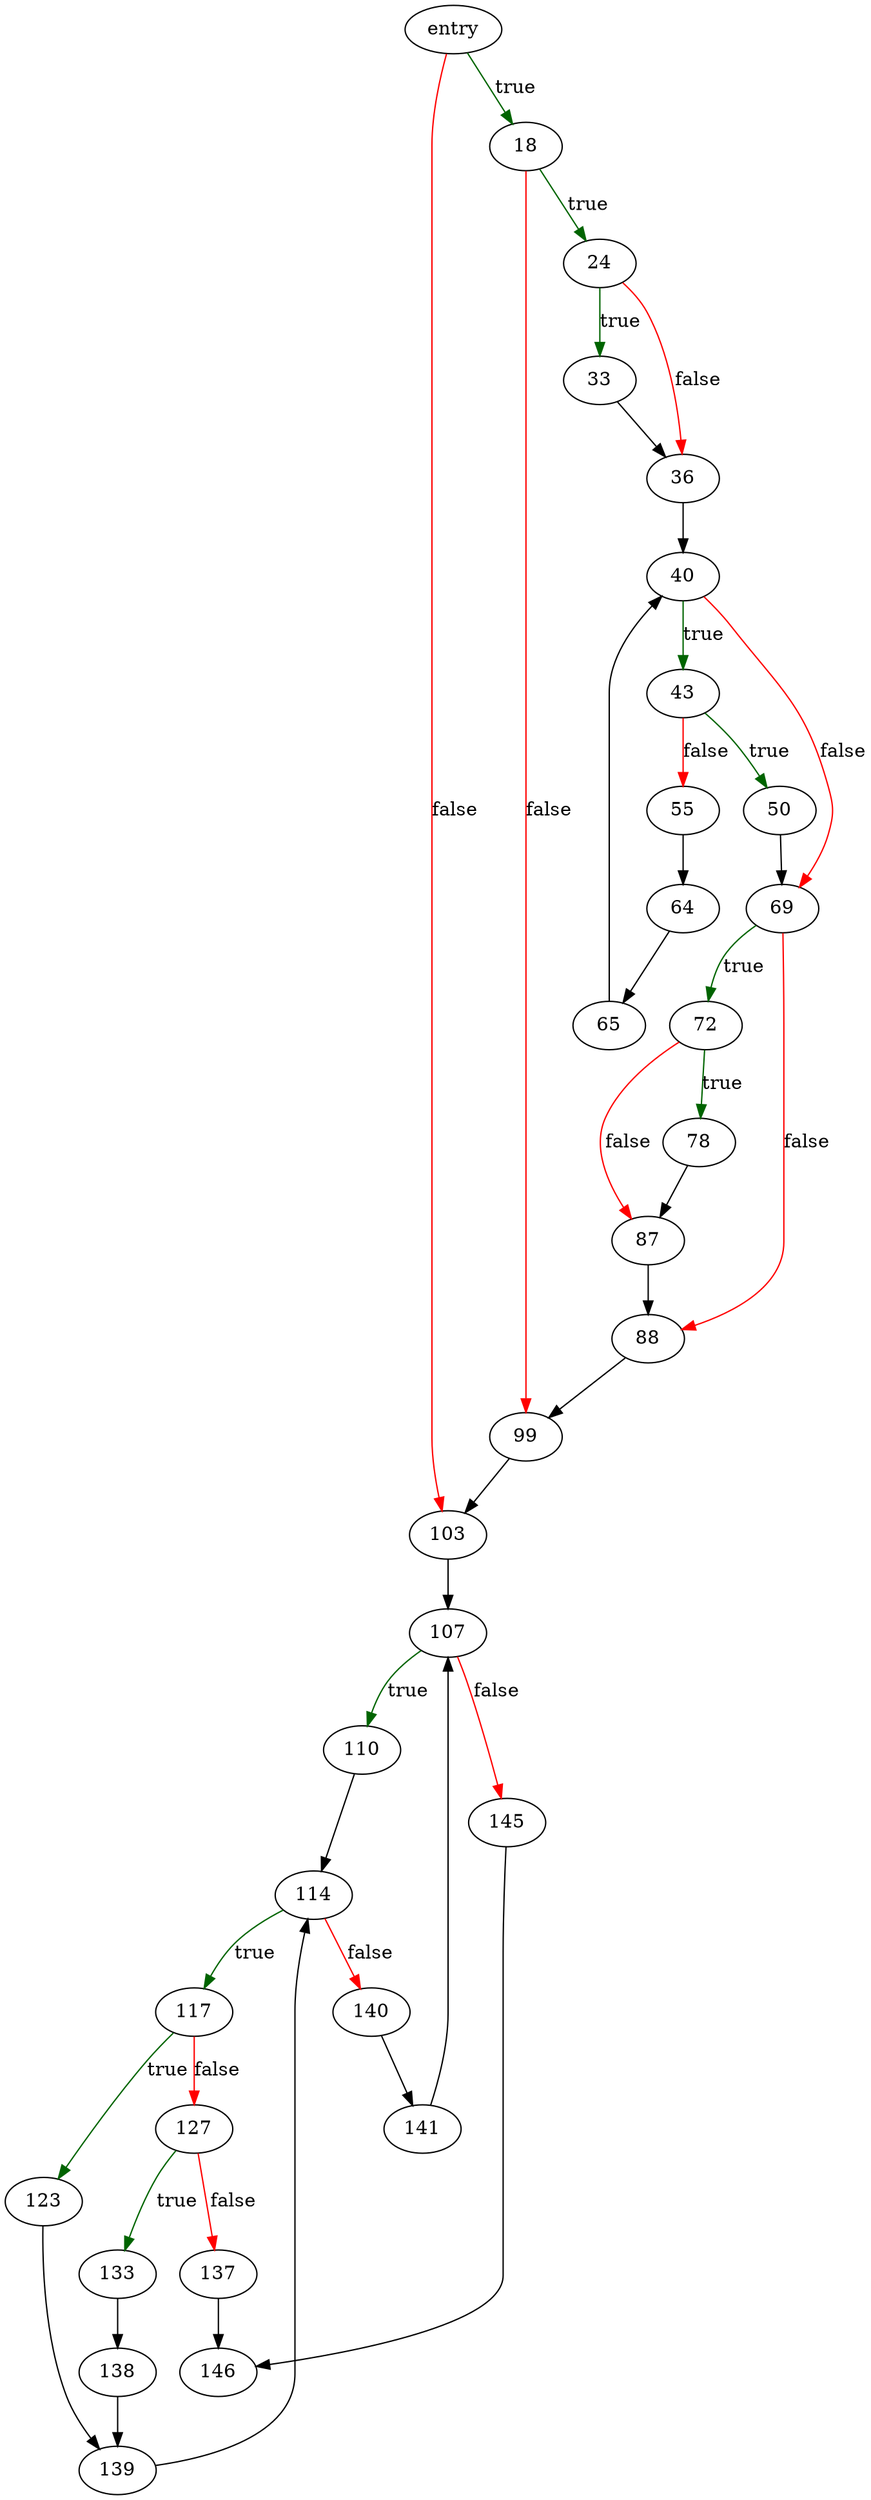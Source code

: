 digraph "sqlite3RowSetTest" {
	// Node definitions.
	3 [label=entry];
	18;
	24;
	33;
	36;
	40;
	43;
	50;
	55;
	64;
	65;
	69;
	72;
	78;
	87;
	88;
	99;
	103;
	107;
	110;
	114;
	117;
	123;
	127;
	133;
	137;
	138;
	139;
	140;
	141;
	145;
	146;

	// Edge definitions.
	3 -> 18 [
		color=darkgreen
		label=true
	];
	3 -> 103 [
		color=red
		label=false
	];
	18 -> 24 [
		color=darkgreen
		label=true
	];
	18 -> 99 [
		color=red
		label=false
	];
	24 -> 33 [
		color=darkgreen
		label=true
	];
	24 -> 36 [
		color=red
		label=false
	];
	33 -> 36;
	36 -> 40;
	40 -> 43 [
		color=darkgreen
		label=true
	];
	40 -> 69 [
		color=red
		label=false
	];
	43 -> 50 [
		color=darkgreen
		label=true
	];
	43 -> 55 [
		color=red
		label=false
	];
	50 -> 69;
	55 -> 64;
	64 -> 65;
	65 -> 40;
	69 -> 72 [
		color=darkgreen
		label=true
	];
	69 -> 88 [
		color=red
		label=false
	];
	72 -> 78 [
		color=darkgreen
		label=true
	];
	72 -> 87 [
		color=red
		label=false
	];
	78 -> 87;
	87 -> 88;
	88 -> 99;
	99 -> 103;
	103 -> 107;
	107 -> 110 [
		color=darkgreen
		label=true
	];
	107 -> 145 [
		color=red
		label=false
	];
	110 -> 114;
	114 -> 117 [
		color=darkgreen
		label=true
	];
	114 -> 140 [
		color=red
		label=false
	];
	117 -> 123 [
		color=darkgreen
		label=true
	];
	117 -> 127 [
		color=red
		label=false
	];
	123 -> 139;
	127 -> 133 [
		color=darkgreen
		label=true
	];
	127 -> 137 [
		color=red
		label=false
	];
	133 -> 138;
	137 -> 146;
	138 -> 139;
	139 -> 114;
	140 -> 141;
	141 -> 107;
	145 -> 146;
}